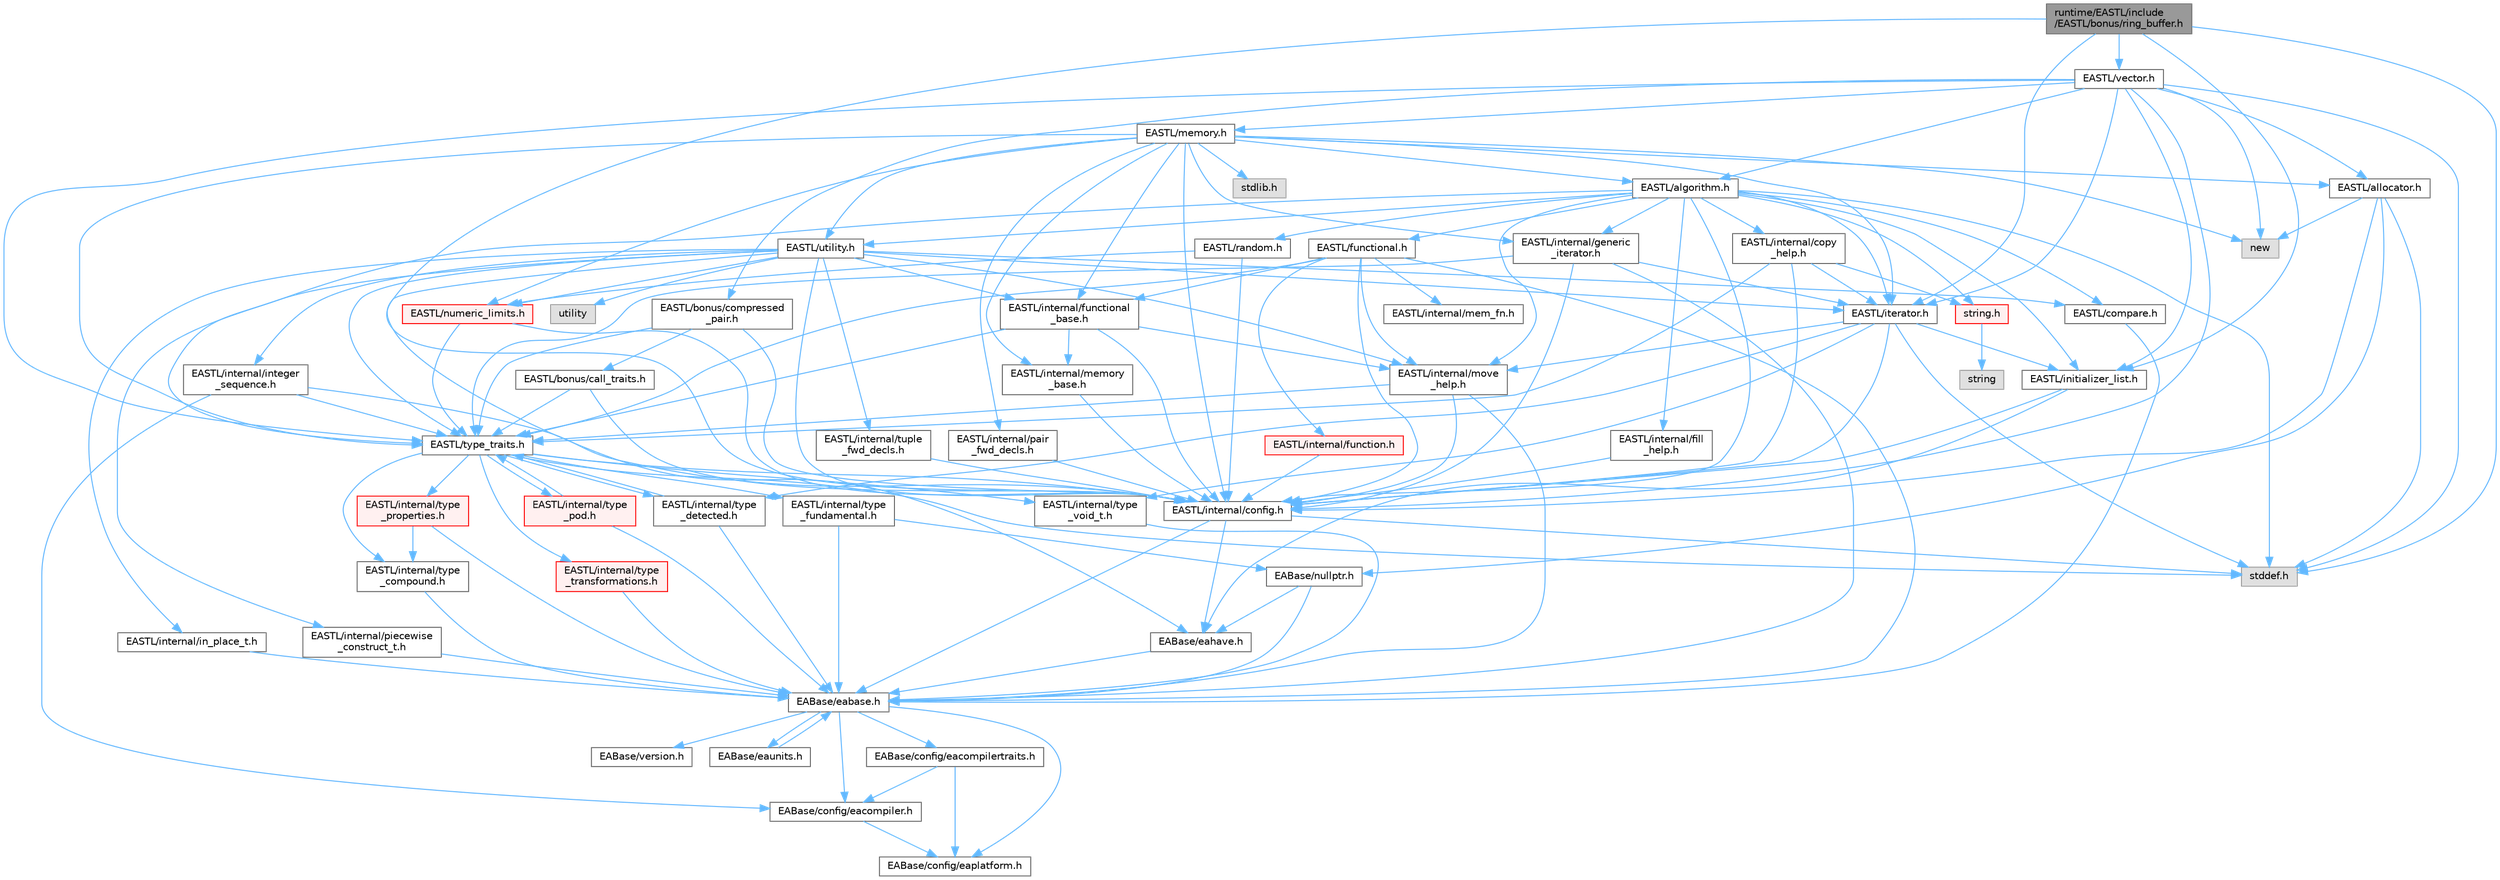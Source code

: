 digraph "runtime/EASTL/include/EASTL/bonus/ring_buffer.h"
{
 // LATEX_PDF_SIZE
  bgcolor="transparent";
  edge [fontname=Helvetica,fontsize=10,labelfontname=Helvetica,labelfontsize=10];
  node [fontname=Helvetica,fontsize=10,shape=box,height=0.2,width=0.4];
  Node1 [id="Node000001",label="runtime/EASTL/include\l/EASTL/bonus/ring_buffer.h",height=0.2,width=0.4,color="gray40", fillcolor="grey60", style="filled", fontcolor="black",tooltip=" "];
  Node1 -> Node2 [id="edge146_Node000001_Node000002",color="steelblue1",style="solid",tooltip=" "];
  Node2 [id="Node000002",label="EASTL/internal/config.h",height=0.2,width=0.4,color="grey40", fillcolor="white", style="filled",URL="$config_8h.html",tooltip=" "];
  Node2 -> Node3 [id="edge147_Node000002_Node000003",color="steelblue1",style="solid",tooltip=" "];
  Node3 [id="Node000003",label="EABase/eabase.h",height=0.2,width=0.4,color="grey40", fillcolor="white", style="filled",URL="$eabase_8h.html",tooltip=" "];
  Node3 -> Node4 [id="edge148_Node000003_Node000004",color="steelblue1",style="solid",tooltip=" "];
  Node4 [id="Node000004",label="EABase/config/eacompiler.h",height=0.2,width=0.4,color="grey40", fillcolor="white", style="filled",URL="$eacompiler_8h.html",tooltip=" "];
  Node4 -> Node5 [id="edge149_Node000004_Node000005",color="steelblue1",style="solid",tooltip=" "];
  Node5 [id="Node000005",label="EABase/config/eaplatform.h",height=0.2,width=0.4,color="grey40", fillcolor="white", style="filled",URL="$eaplatform_8h.html",tooltip=" "];
  Node3 -> Node6 [id="edge150_Node000003_Node000006",color="steelblue1",style="solid",tooltip=" "];
  Node6 [id="Node000006",label="EABase/config/eacompilertraits.h",height=0.2,width=0.4,color="grey40", fillcolor="white", style="filled",URL="$eacompilertraits_8h.html",tooltip=" "];
  Node6 -> Node5 [id="edge151_Node000006_Node000005",color="steelblue1",style="solid",tooltip=" "];
  Node6 -> Node4 [id="edge152_Node000006_Node000004",color="steelblue1",style="solid",tooltip=" "];
  Node3 -> Node5 [id="edge153_Node000003_Node000005",color="steelblue1",style="solid",tooltip=" "];
  Node3 -> Node7 [id="edge154_Node000003_Node000007",color="steelblue1",style="solid",tooltip=" "];
  Node7 [id="Node000007",label="EABase/version.h",height=0.2,width=0.4,color="grey40", fillcolor="white", style="filled",URL="$_e_a_s_t_l_2packages_2_e_a_base_2include_2_common_2_e_a_base_2version_8h.html",tooltip=" "];
  Node3 -> Node8 [id="edge155_Node000003_Node000008",color="steelblue1",style="solid",tooltip=" "];
  Node8 [id="Node000008",label="EABase/eaunits.h",height=0.2,width=0.4,color="grey40", fillcolor="white", style="filled",URL="$eaunits_8h.html",tooltip=" "];
  Node8 -> Node3 [id="edge156_Node000008_Node000003",color="steelblue1",style="solid",tooltip=" "];
  Node2 -> Node9 [id="edge157_Node000002_Node000009",color="steelblue1",style="solid",tooltip=" "];
  Node9 [id="Node000009",label="EABase/eahave.h",height=0.2,width=0.4,color="grey40", fillcolor="white", style="filled",URL="$eahave_8h.html",tooltip=" "];
  Node9 -> Node3 [id="edge158_Node000009_Node000003",color="steelblue1",style="solid",tooltip=" "];
  Node2 -> Node10 [id="edge159_Node000002_Node000010",color="steelblue1",style="solid",tooltip=" "];
  Node10 [id="Node000010",label="stddef.h",height=0.2,width=0.4,color="grey60", fillcolor="#E0E0E0", style="filled",tooltip=" "];
  Node1 -> Node11 [id="edge160_Node000001_Node000011",color="steelblue1",style="solid",tooltip=" "];
  Node11 [id="Node000011",label="EASTL/iterator.h",height=0.2,width=0.4,color="grey40", fillcolor="white", style="filled",URL="$_e_a_s_t_l_2include_2_e_a_s_t_l_2iterator_8h.html",tooltip=" "];
  Node11 -> Node2 [id="edge161_Node000011_Node000002",color="steelblue1",style="solid",tooltip=" "];
  Node11 -> Node12 [id="edge162_Node000011_Node000012",color="steelblue1",style="solid",tooltip=" "];
  Node12 [id="Node000012",label="EASTL/internal/move\l_help.h",height=0.2,width=0.4,color="grey40", fillcolor="white", style="filled",URL="$move__help_8h.html",tooltip=" "];
  Node12 -> Node3 [id="edge163_Node000012_Node000003",color="steelblue1",style="solid",tooltip=" "];
  Node12 -> Node2 [id="edge164_Node000012_Node000002",color="steelblue1",style="solid",tooltip=" "];
  Node12 -> Node13 [id="edge165_Node000012_Node000013",color="steelblue1",style="solid",tooltip=" "];
  Node13 [id="Node000013",label="EASTL/type_traits.h",height=0.2,width=0.4,color="grey40", fillcolor="white", style="filled",URL="$_e_a_s_t_l_2include_2_e_a_s_t_l_2type__traits_8h.html",tooltip=" "];
  Node13 -> Node2 [id="edge166_Node000013_Node000002",color="steelblue1",style="solid",tooltip=" "];
  Node13 -> Node10 [id="edge167_Node000013_Node000010",color="steelblue1",style="solid",tooltip=" "];
  Node13 -> Node14 [id="edge168_Node000013_Node000014",color="steelblue1",style="solid",tooltip=" "];
  Node14 [id="Node000014",label="EASTL/internal/type\l_fundamental.h",height=0.2,width=0.4,color="grey40", fillcolor="white", style="filled",URL="$type__fundamental_8h.html",tooltip=" "];
  Node14 -> Node3 [id="edge169_Node000014_Node000003",color="steelblue1",style="solid",tooltip=" "];
  Node14 -> Node15 [id="edge170_Node000014_Node000015",color="steelblue1",style="solid",tooltip=" "];
  Node15 [id="Node000015",label="EABase/nullptr.h",height=0.2,width=0.4,color="grey40", fillcolor="white", style="filled",URL="$nullptr_8h.html",tooltip=" "];
  Node15 -> Node3 [id="edge171_Node000015_Node000003",color="steelblue1",style="solid",tooltip=" "];
  Node15 -> Node9 [id="edge172_Node000015_Node000009",color="steelblue1",style="solid",tooltip=" "];
  Node13 -> Node16 [id="edge173_Node000013_Node000016",color="steelblue1",style="solid",tooltip=" "];
  Node16 [id="Node000016",label="EASTL/internal/type\l_transformations.h",height=0.2,width=0.4,color="red", fillcolor="#FFF0F0", style="filled",URL="$type__transformations_8h.html",tooltip=" "];
  Node16 -> Node3 [id="edge174_Node000016_Node000003",color="steelblue1",style="solid",tooltip=" "];
  Node13 -> Node18 [id="edge175_Node000013_Node000018",color="steelblue1",style="solid",tooltip=" "];
  Node18 [id="Node000018",label="EASTL/internal/type\l_void_t.h",height=0.2,width=0.4,color="grey40", fillcolor="white", style="filled",URL="$type__void__t_8h.html",tooltip=" "];
  Node18 -> Node3 [id="edge176_Node000018_Node000003",color="steelblue1",style="solid",tooltip=" "];
  Node13 -> Node19 [id="edge177_Node000013_Node000019",color="steelblue1",style="solid",tooltip=" "];
  Node19 [id="Node000019",label="EASTL/internal/type\l_properties.h",height=0.2,width=0.4,color="red", fillcolor="#FFF0F0", style="filled",URL="$type__properties_8h.html",tooltip=" "];
  Node19 -> Node3 [id="edge178_Node000019_Node000003",color="steelblue1",style="solid",tooltip=" "];
  Node19 -> Node20 [id="edge179_Node000019_Node000020",color="steelblue1",style="solid",tooltip=" "];
  Node20 [id="Node000020",label="EASTL/internal/type\l_compound.h",height=0.2,width=0.4,color="grey40", fillcolor="white", style="filled",URL="$type__compound_8h.html",tooltip=" "];
  Node20 -> Node3 [id="edge180_Node000020_Node000003",color="steelblue1",style="solid",tooltip=" "];
  Node13 -> Node20 [id="edge181_Node000013_Node000020",color="steelblue1",style="solid",tooltip=" "];
  Node13 -> Node21 [id="edge182_Node000013_Node000021",color="steelblue1",style="solid",tooltip=" "];
  Node21 [id="Node000021",label="EASTL/internal/type\l_pod.h",height=0.2,width=0.4,color="red", fillcolor="#FFF0F0", style="filled",URL="$type__pod_8h.html",tooltip=" "];
  Node21 -> Node3 [id="edge183_Node000021_Node000003",color="steelblue1",style="solid",tooltip=" "];
  Node21 -> Node13 [id="edge184_Node000021_Node000013",color="steelblue1",style="solid",tooltip=" "];
  Node13 -> Node22 [id="edge185_Node000013_Node000022",color="steelblue1",style="solid",tooltip=" "];
  Node22 [id="Node000022",label="EASTL/internal/type\l_detected.h",height=0.2,width=0.4,color="grey40", fillcolor="white", style="filled",URL="$type__detected_8h.html",tooltip=" "];
  Node22 -> Node3 [id="edge186_Node000022_Node000003",color="steelblue1",style="solid",tooltip=" "];
  Node22 -> Node13 [id="edge187_Node000022_Node000013",color="steelblue1",style="solid",tooltip=" "];
  Node11 -> Node22 [id="edge188_Node000011_Node000022",color="steelblue1",style="solid",tooltip=" "];
  Node11 -> Node18 [id="edge189_Node000011_Node000018",color="steelblue1",style="solid",tooltip=" "];
  Node11 -> Node23 [id="edge190_Node000011_Node000023",color="steelblue1",style="solid",tooltip=" "];
  Node23 [id="Node000023",label="EASTL/initializer_list.h",height=0.2,width=0.4,color="grey40", fillcolor="white", style="filled",URL="$initializer__list_8h.html",tooltip=" "];
  Node23 -> Node2 [id="edge191_Node000023_Node000002",color="steelblue1",style="solid",tooltip=" "];
  Node23 -> Node9 [id="edge192_Node000023_Node000009",color="steelblue1",style="solid",tooltip=" "];
  Node11 -> Node10 [id="edge193_Node000011_Node000010",color="steelblue1",style="solid",tooltip=" "];
  Node1 -> Node24 [id="edge194_Node000001_Node000024",color="steelblue1",style="solid",tooltip=" "];
  Node24 [id="Node000024",label="EASTL/vector.h",height=0.2,width=0.4,color="grey40", fillcolor="white", style="filled",URL="$_e_a_s_t_l_2include_2_e_a_s_t_l_2vector_8h.html",tooltip=" "];
  Node24 -> Node25 [id="edge195_Node000024_Node000025",color="steelblue1",style="solid",tooltip=" "];
  Node25 [id="Node000025",label="EASTL/algorithm.h",height=0.2,width=0.4,color="grey40", fillcolor="white", style="filled",URL="$_e_a_s_t_l_2include_2_e_a_s_t_l_2algorithm_8h.html",tooltip=" "];
  Node25 -> Node2 [id="edge196_Node000025_Node000002",color="steelblue1",style="solid",tooltip=" "];
  Node25 -> Node13 [id="edge197_Node000025_Node000013",color="steelblue1",style="solid",tooltip=" "];
  Node25 -> Node12 [id="edge198_Node000025_Node000012",color="steelblue1",style="solid",tooltip=" "];
  Node25 -> Node26 [id="edge199_Node000025_Node000026",color="steelblue1",style="solid",tooltip=" "];
  Node26 [id="Node000026",label="EASTL/internal/copy\l_help.h",height=0.2,width=0.4,color="grey40", fillcolor="white", style="filled",URL="$copy__help_8h.html",tooltip=" "];
  Node26 -> Node2 [id="edge200_Node000026_Node000002",color="steelblue1",style="solid",tooltip=" "];
  Node26 -> Node13 [id="edge201_Node000026_Node000013",color="steelblue1",style="solid",tooltip=" "];
  Node26 -> Node11 [id="edge202_Node000026_Node000011",color="steelblue1",style="solid",tooltip=" "];
  Node26 -> Node27 [id="edge203_Node000026_Node000027",color="steelblue1",style="solid",tooltip=" "];
  Node27 [id="Node000027",label="string.h",height=0.2,width=0.4,color="red", fillcolor="#FFF0F0", style="filled",URL="$string_8h.html",tooltip=" "];
  Node27 -> Node28 [id="edge204_Node000027_Node000028",color="steelblue1",style="solid",tooltip=" "];
  Node28 [id="Node000028",label="string",height=0.2,width=0.4,color="grey60", fillcolor="#E0E0E0", style="filled",tooltip=" "];
  Node25 -> Node150 [id="edge205_Node000025_Node000150",color="steelblue1",style="solid",tooltip=" "];
  Node150 [id="Node000150",label="EASTL/internal/fill\l_help.h",height=0.2,width=0.4,color="grey40", fillcolor="white", style="filled",URL="$fill__help_8h.html",tooltip=" "];
  Node150 -> Node2 [id="edge206_Node000150_Node000002",color="steelblue1",style="solid",tooltip=" "];
  Node25 -> Node23 [id="edge207_Node000025_Node000023",color="steelblue1",style="solid",tooltip=" "];
  Node25 -> Node11 [id="edge208_Node000025_Node000011",color="steelblue1",style="solid",tooltip=" "];
  Node25 -> Node60 [id="edge209_Node000025_Node000060",color="steelblue1",style="solid",tooltip=" "];
  Node60 [id="Node000060",label="EASTL/functional.h",height=0.2,width=0.4,color="grey40", fillcolor="white", style="filled",URL="$_e_a_s_t_l_2include_2_e_a_s_t_l_2functional_8h.html",tooltip=" "];
  Node60 -> Node3 [id="edge210_Node000060_Node000003",color="steelblue1",style="solid",tooltip=" "];
  Node60 -> Node2 [id="edge211_Node000060_Node000002",color="steelblue1",style="solid",tooltip=" "];
  Node60 -> Node12 [id="edge212_Node000060_Node000012",color="steelblue1",style="solid",tooltip=" "];
  Node60 -> Node13 [id="edge213_Node000060_Node000013",color="steelblue1",style="solid",tooltip=" "];
  Node60 -> Node41 [id="edge214_Node000060_Node000041",color="steelblue1",style="solid",tooltip=" "];
  Node41 [id="Node000041",label="EASTL/internal/functional\l_base.h",height=0.2,width=0.4,color="grey40", fillcolor="white", style="filled",URL="$functional__base_8h.html",tooltip=" "];
  Node41 -> Node2 [id="edge215_Node000041_Node000002",color="steelblue1",style="solid",tooltip=" "];
  Node41 -> Node37 [id="edge216_Node000041_Node000037",color="steelblue1",style="solid",tooltip=" "];
  Node37 [id="Node000037",label="EASTL/internal/memory\l_base.h",height=0.2,width=0.4,color="grey40", fillcolor="white", style="filled",URL="$memory__base_8h.html",tooltip=" "];
  Node37 -> Node2 [id="edge217_Node000037_Node000002",color="steelblue1",style="solid",tooltip=" "];
  Node41 -> Node12 [id="edge218_Node000041_Node000012",color="steelblue1",style="solid",tooltip=" "];
  Node41 -> Node13 [id="edge219_Node000041_Node000013",color="steelblue1",style="solid",tooltip=" "];
  Node60 -> Node61 [id="edge220_Node000060_Node000061",color="steelblue1",style="solid",tooltip=" "];
  Node61 [id="Node000061",label="EASTL/internal/mem_fn.h",height=0.2,width=0.4,color="grey40", fillcolor="white", style="filled",URL="$mem__fn_8h.html",tooltip=" "];
  Node60 -> Node62 [id="edge221_Node000060_Node000062",color="steelblue1",style="solid",tooltip=" "];
  Node62 [id="Node000062",label="EASTL/internal/function.h",height=0.2,width=0.4,color="red", fillcolor="#FFF0F0", style="filled",URL="$_e_a_s_t_l_2include_2_e_a_s_t_l_2internal_2function_8h.html",tooltip=" "];
  Node62 -> Node2 [id="edge222_Node000062_Node000002",color="steelblue1",style="solid",tooltip=" "];
  Node25 -> Node44 [id="edge223_Node000025_Node000044",color="steelblue1",style="solid",tooltip=" "];
  Node44 [id="Node000044",label="EASTL/utility.h",height=0.2,width=0.4,color="grey40", fillcolor="white", style="filled",URL="$_e_a_s_t_l_2include_2_e_a_s_t_l_2utility_8h.html",tooltip=" "];
  Node44 -> Node2 [id="edge224_Node000044_Node000002",color="steelblue1",style="solid",tooltip=" "];
  Node44 -> Node13 [id="edge225_Node000044_Node000013",color="steelblue1",style="solid",tooltip=" "];
  Node44 -> Node11 [id="edge226_Node000044_Node000011",color="steelblue1",style="solid",tooltip=" "];
  Node44 -> Node45 [id="edge227_Node000044_Node000045",color="steelblue1",style="solid",tooltip=" "];
  Node45 [id="Node000045",label="EASTL/numeric_limits.h",height=0.2,width=0.4,color="red", fillcolor="#FFF0F0", style="filled",URL="$numeric__limits_8h.html",tooltip=" "];
  Node45 -> Node2 [id="edge228_Node000045_Node000002",color="steelblue1",style="solid",tooltip=" "];
  Node45 -> Node13 [id="edge229_Node000045_Node000013",color="steelblue1",style="solid",tooltip=" "];
  Node44 -> Node47 [id="edge230_Node000044_Node000047",color="steelblue1",style="solid",tooltip=" "];
  Node47 [id="Node000047",label="EASTL/compare.h",height=0.2,width=0.4,color="grey40", fillcolor="white", style="filled",URL="$compare_8h.html",tooltip=" "];
  Node47 -> Node3 [id="edge231_Node000047_Node000003",color="steelblue1",style="solid",tooltip=" "];
  Node44 -> Node41 [id="edge232_Node000044_Node000041",color="steelblue1",style="solid",tooltip=" "];
  Node44 -> Node12 [id="edge233_Node000044_Node000012",color="steelblue1",style="solid",tooltip=" "];
  Node44 -> Node9 [id="edge234_Node000044_Node000009",color="steelblue1",style="solid",tooltip=" "];
  Node44 -> Node48 [id="edge235_Node000044_Node000048",color="steelblue1",style="solid",tooltip=" "];
  Node48 [id="Node000048",label="EASTL/internal/integer\l_sequence.h",height=0.2,width=0.4,color="grey40", fillcolor="white", style="filled",URL="$integer__sequence_8h.html",tooltip=" "];
  Node48 -> Node4 [id="edge236_Node000048_Node000004",color="steelblue1",style="solid",tooltip=" "];
  Node48 -> Node2 [id="edge237_Node000048_Node000002",color="steelblue1",style="solid",tooltip=" "];
  Node48 -> Node13 [id="edge238_Node000048_Node000013",color="steelblue1",style="solid",tooltip=" "];
  Node44 -> Node49 [id="edge239_Node000044_Node000049",color="steelblue1",style="solid",tooltip=" "];
  Node49 [id="Node000049",label="EASTL/internal/tuple\l_fwd_decls.h",height=0.2,width=0.4,color="grey40", fillcolor="white", style="filled",URL="$tuple__fwd__decls_8h.html",tooltip=" "];
  Node49 -> Node2 [id="edge240_Node000049_Node000002",color="steelblue1",style="solid",tooltip=" "];
  Node44 -> Node50 [id="edge241_Node000044_Node000050",color="steelblue1",style="solid",tooltip=" "];
  Node50 [id="Node000050",label="EASTL/internal/in_place_t.h",height=0.2,width=0.4,color="grey40", fillcolor="white", style="filled",URL="$in__place__t_8h.html",tooltip=" "];
  Node50 -> Node3 [id="edge242_Node000050_Node000003",color="steelblue1",style="solid",tooltip=" "];
  Node44 -> Node51 [id="edge243_Node000044_Node000051",color="steelblue1",style="solid",tooltip=" "];
  Node51 [id="Node000051",label="EASTL/internal/piecewise\l_construct_t.h",height=0.2,width=0.4,color="grey40", fillcolor="white", style="filled",URL="$piecewise__construct__t_8h.html",tooltip=" "];
  Node51 -> Node3 [id="edge244_Node000051_Node000003",color="steelblue1",style="solid",tooltip=" "];
  Node44 -> Node52 [id="edge245_Node000044_Node000052",color="steelblue1",style="solid",tooltip=" "];
  Node52 [id="Node000052",label="utility",height=0.2,width=0.4,color="grey60", fillcolor="#E0E0E0", style="filled",tooltip=" "];
  Node25 -> Node39 [id="edge246_Node000025_Node000039",color="steelblue1",style="solid",tooltip=" "];
  Node39 [id="Node000039",label="EASTL/internal/generic\l_iterator.h",height=0.2,width=0.4,color="grey40", fillcolor="white", style="filled",URL="$generic__iterator_8h.html",tooltip=" "];
  Node39 -> Node3 [id="edge247_Node000039_Node000003",color="steelblue1",style="solid",tooltip=" "];
  Node39 -> Node2 [id="edge248_Node000039_Node000002",color="steelblue1",style="solid",tooltip=" "];
  Node39 -> Node11 [id="edge249_Node000039_Node000011",color="steelblue1",style="solid",tooltip=" "];
  Node39 -> Node13 [id="edge250_Node000039_Node000013",color="steelblue1",style="solid",tooltip=" "];
  Node25 -> Node151 [id="edge251_Node000025_Node000151",color="steelblue1",style="solid",tooltip=" "];
  Node151 [id="Node000151",label="EASTL/random.h",height=0.2,width=0.4,color="grey40", fillcolor="white", style="filled",URL="$random_8h.html",tooltip=" "];
  Node151 -> Node2 [id="edge252_Node000151_Node000002",color="steelblue1",style="solid",tooltip=" "];
  Node151 -> Node45 [id="edge253_Node000151_Node000045",color="steelblue1",style="solid",tooltip=" "];
  Node25 -> Node47 [id="edge254_Node000025_Node000047",color="steelblue1",style="solid",tooltip=" "];
  Node25 -> Node10 [id="edge255_Node000025_Node000010",color="steelblue1",style="solid",tooltip=" "];
  Node25 -> Node27 [id="edge256_Node000025_Node000027",color="steelblue1",style="solid",tooltip=" "];
  Node24 -> Node42 [id="edge257_Node000024_Node000042",color="steelblue1",style="solid",tooltip=" "];
  Node42 [id="Node000042",label="EASTL/allocator.h",height=0.2,width=0.4,color="grey40", fillcolor="white", style="filled",URL="$allocator_8h.html",tooltip=" "];
  Node42 -> Node2 [id="edge258_Node000042_Node000002",color="steelblue1",style="solid",tooltip=" "];
  Node42 -> Node15 [id="edge259_Node000042_Node000015",color="steelblue1",style="solid",tooltip=" "];
  Node42 -> Node10 [id="edge260_Node000042_Node000010",color="steelblue1",style="solid",tooltip=" "];
  Node42 -> Node43 [id="edge261_Node000042_Node000043",color="steelblue1",style="solid",tooltip=" "];
  Node43 [id="Node000043",label="new",height=0.2,width=0.4,color="grey60", fillcolor="#E0E0E0", style="filled",tooltip=" "];
  Node24 -> Node58 [id="edge262_Node000024_Node000058",color="steelblue1",style="solid",tooltip=" "];
  Node58 [id="Node000058",label="EASTL/bonus/compressed\l_pair.h",height=0.2,width=0.4,color="grey40", fillcolor="white", style="filled",URL="$compressed__pair_8h.html",tooltip=" "];
  Node58 -> Node2 [id="edge263_Node000058_Node000002",color="steelblue1",style="solid",tooltip=" "];
  Node58 -> Node13 [id="edge264_Node000058_Node000013",color="steelblue1",style="solid",tooltip=" "];
  Node58 -> Node59 [id="edge265_Node000058_Node000059",color="steelblue1",style="solid",tooltip=" "];
  Node59 [id="Node000059",label="EASTL/bonus/call_traits.h",height=0.2,width=0.4,color="grey40", fillcolor="white", style="filled",URL="$call__traits_8h.html",tooltip=" "];
  Node59 -> Node2 [id="edge266_Node000059_Node000002",color="steelblue1",style="solid",tooltip=" "];
  Node59 -> Node13 [id="edge267_Node000059_Node000013",color="steelblue1",style="solid",tooltip=" "];
  Node24 -> Node23 [id="edge268_Node000024_Node000023",color="steelblue1",style="solid",tooltip=" "];
  Node24 -> Node2 [id="edge269_Node000024_Node000002",color="steelblue1",style="solid",tooltip=" "];
  Node24 -> Node11 [id="edge270_Node000024_Node000011",color="steelblue1",style="solid",tooltip=" "];
  Node24 -> Node38 [id="edge271_Node000024_Node000038",color="steelblue1",style="solid",tooltip=" "];
  Node38 [id="Node000038",label="EASTL/memory.h",height=0.2,width=0.4,color="grey40", fillcolor="white", style="filled",URL="$_e_a_s_t_l_2include_2_e_a_s_t_l_2memory_8h.html",tooltip=" "];
  Node38 -> Node2 [id="edge272_Node000038_Node000002",color="steelblue1",style="solid",tooltip=" "];
  Node38 -> Node37 [id="edge273_Node000038_Node000037",color="steelblue1",style="solid",tooltip=" "];
  Node38 -> Node39 [id="edge274_Node000038_Node000039",color="steelblue1",style="solid",tooltip=" "];
  Node38 -> Node40 [id="edge275_Node000038_Node000040",color="steelblue1",style="solid",tooltip=" "];
  Node40 [id="Node000040",label="EASTL/internal/pair\l_fwd_decls.h",height=0.2,width=0.4,color="grey40", fillcolor="white", style="filled",URL="$pair__fwd__decls_8h.html",tooltip=" "];
  Node40 -> Node2 [id="edge276_Node000040_Node000002",color="steelblue1",style="solid",tooltip=" "];
  Node38 -> Node41 [id="edge277_Node000038_Node000041",color="steelblue1",style="solid",tooltip=" "];
  Node38 -> Node25 [id="edge278_Node000038_Node000025",color="steelblue1",style="solid",tooltip=" "];
  Node38 -> Node13 [id="edge279_Node000038_Node000013",color="steelblue1",style="solid",tooltip=" "];
  Node38 -> Node42 [id="edge280_Node000038_Node000042",color="steelblue1",style="solid",tooltip=" "];
  Node38 -> Node11 [id="edge281_Node000038_Node000011",color="steelblue1",style="solid",tooltip=" "];
  Node38 -> Node44 [id="edge282_Node000038_Node000044",color="steelblue1",style="solid",tooltip=" "];
  Node38 -> Node45 [id="edge283_Node000038_Node000045",color="steelblue1",style="solid",tooltip=" "];
  Node38 -> Node53 [id="edge284_Node000038_Node000053",color="steelblue1",style="solid",tooltip=" "];
  Node53 [id="Node000053",label="stdlib.h",height=0.2,width=0.4,color="grey60", fillcolor="#E0E0E0", style="filled",tooltip=" "];
  Node38 -> Node43 [id="edge285_Node000038_Node000043",color="steelblue1",style="solid",tooltip=" "];
  Node24 -> Node13 [id="edge286_Node000024_Node000013",color="steelblue1",style="solid",tooltip=" "];
  Node24 -> Node10 [id="edge287_Node000024_Node000010",color="steelblue1",style="solid",tooltip=" "];
  Node24 -> Node43 [id="edge288_Node000024_Node000043",color="steelblue1",style="solid",tooltip=" "];
  Node1 -> Node23 [id="edge289_Node000001_Node000023",color="steelblue1",style="solid",tooltip=" "];
  Node1 -> Node10 [id="edge290_Node000001_Node000010",color="steelblue1",style="solid",tooltip=" "];
}
